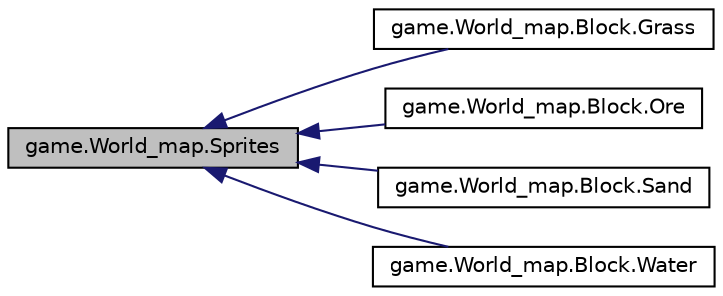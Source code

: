digraph "game.World_map.Sprites"
{
 // LATEX_PDF_SIZE
  edge [fontname="Helvetica",fontsize="10",labelfontname="Helvetica",labelfontsize="10"];
  node [fontname="Helvetica",fontsize="10",shape=record];
  rankdir="LR";
  Node1 [label="game.World_map.Sprites",height=0.2,width=0.4,color="black", fillcolor="grey75", style="filled", fontcolor="black",tooltip="Класс Sprites хранит в себе параметры изображения. Он задаёт размер блоков, зданий,..."];
  Node1 -> Node2 [dir="back",color="midnightblue",fontsize="10",style="solid",fontname="Helvetica"];
  Node2 [label="game.World_map.Block.Grass",height=0.2,width=0.4,color="black", fillcolor="white", style="filled",URL="$a00084.html",tooltip="Класс Grass Пресдавляет собой шаблон для создания блока типа Grass, с соответсвующими цветами."];
  Node1 -> Node3 [dir="back",color="midnightblue",fontsize="10",style="solid",fontname="Helvetica"];
  Node3 [label="game.World_map.Block.Ore",height=0.2,width=0.4,color="black", fillcolor="white", style="filled",URL="$a00088.html",tooltip="Класс Ore Пресдавляет собой шаблон для создания блока типа Ore, с соответсвующими цветами."];
  Node1 -> Node4 [dir="back",color="midnightblue",fontsize="10",style="solid",fontname="Helvetica"];
  Node4 [label="game.World_map.Block.Sand",height=0.2,width=0.4,color="black", fillcolor="white", style="filled",URL="$a00092.html",tooltip="Класс Sand Пресдавляет собой шаблон для создания блока типа Sand, с соответсвующими цветами."];
  Node1 -> Node5 [dir="back",color="midnightblue",fontsize="10",style="solid",fontname="Helvetica"];
  Node5 [label="game.World_map.Block.Water",height=0.2,width=0.4,color="black", fillcolor="white", style="filled",URL="$a00096.html",tooltip="Класс Water Пресдавляет собой шаблон для создания блока типа Water, с соответсвующими цветами."];
}
